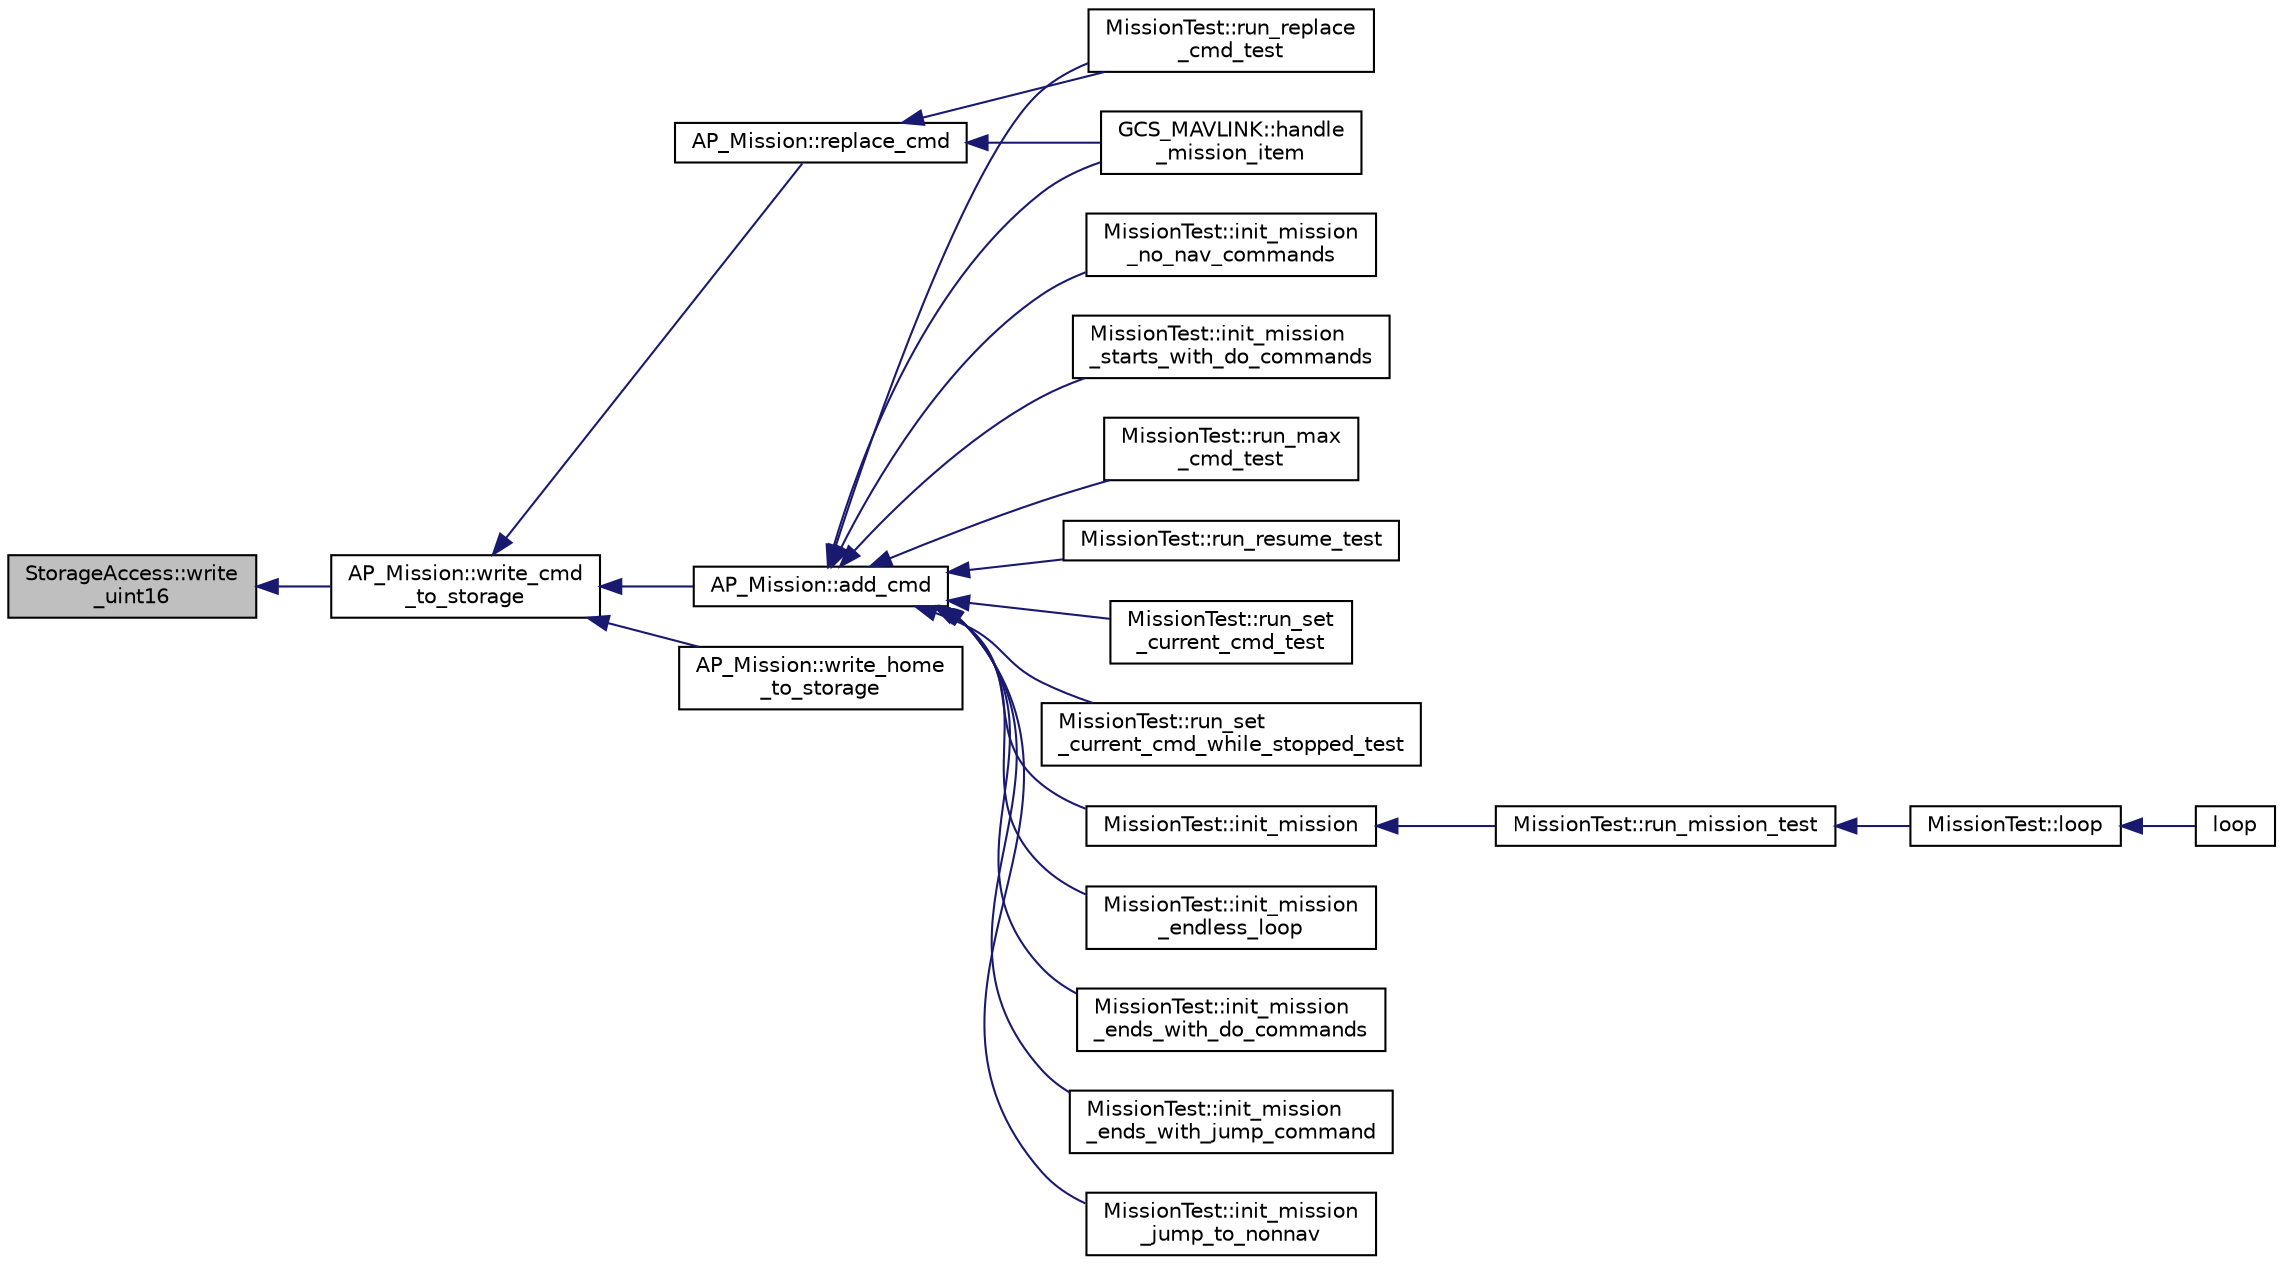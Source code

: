 digraph "StorageAccess::write_uint16"
{
 // INTERACTIVE_SVG=YES
  edge [fontname="Helvetica",fontsize="10",labelfontname="Helvetica",labelfontsize="10"];
  node [fontname="Helvetica",fontsize="10",shape=record];
  rankdir="LR";
  Node1 [label="StorageAccess::write\l_uint16",height=0.2,width=0.4,color="black", fillcolor="grey75", style="filled", fontcolor="black"];
  Node1 -> Node2 [dir="back",color="midnightblue",fontsize="10",style="solid",fontname="Helvetica"];
  Node2 [label="AP_Mission::write_cmd\l_to_storage",height=0.2,width=0.4,color="black", fillcolor="white", style="filled",URL="$classAP__Mission.html#ac4932881a8fd593be65dffd1811cb0dc"];
  Node2 -> Node3 [dir="back",color="midnightblue",fontsize="10",style="solid",fontname="Helvetica"];
  Node3 [label="AP_Mission::add_cmd",height=0.2,width=0.4,color="black", fillcolor="white", style="filled",URL="$classAP__Mission.html#ac4c73bdc284bb26ca56cd8253d6c3cdd"];
  Node3 -> Node4 [dir="back",color="midnightblue",fontsize="10",style="solid",fontname="Helvetica"];
  Node4 [label="GCS_MAVLINK::handle\l_mission_item",height=0.2,width=0.4,color="black", fillcolor="white", style="filled",URL="$classGCS__MAVLINK.html#a143a91427102a9aea995d10bad67f435"];
  Node3 -> Node5 [dir="back",color="midnightblue",fontsize="10",style="solid",fontname="Helvetica"];
  Node5 [label="MissionTest::init_mission",height=0.2,width=0.4,color="black", fillcolor="white", style="filled",URL="$classMissionTest.html#a7ca0e5d432a02e97dbcef60c633a5e4d"];
  Node5 -> Node6 [dir="back",color="midnightblue",fontsize="10",style="solid",fontname="Helvetica"];
  Node6 [label="MissionTest::run_mission_test",height=0.2,width=0.4,color="black", fillcolor="white", style="filled",URL="$classMissionTest.html#a2161685b1b75329ff76bc4243518212d"];
  Node6 -> Node7 [dir="back",color="midnightblue",fontsize="10",style="solid",fontname="Helvetica"];
  Node7 [label="MissionTest::loop",height=0.2,width=0.4,color="black", fillcolor="white", style="filled",URL="$classMissionTest.html#ab2537e6e678a9468a69cd09f0296aeca"];
  Node7 -> Node8 [dir="back",color="midnightblue",fontsize="10",style="solid",fontname="Helvetica"];
  Node8 [label="loop",height=0.2,width=0.4,color="black", fillcolor="white", style="filled",URL="$AP__Mission__test_8cpp.html#a0b33edabd7f1c4e4a0bf32c67269be2f"];
  Node3 -> Node9 [dir="back",color="midnightblue",fontsize="10",style="solid",fontname="Helvetica"];
  Node9 [label="MissionTest::init_mission\l_endless_loop",height=0.2,width=0.4,color="black", fillcolor="white", style="filled",URL="$classMissionTest.html#a6b146fdb2cae5e245fe3808dc105dc29"];
  Node3 -> Node10 [dir="back",color="midnightblue",fontsize="10",style="solid",fontname="Helvetica"];
  Node10 [label="MissionTest::init_mission\l_ends_with_do_commands",height=0.2,width=0.4,color="black", fillcolor="white", style="filled",URL="$classMissionTest.html#a7e2eedf038693bf48fdf89a95cc6ea79"];
  Node3 -> Node11 [dir="back",color="midnightblue",fontsize="10",style="solid",fontname="Helvetica"];
  Node11 [label="MissionTest::init_mission\l_ends_with_jump_command",height=0.2,width=0.4,color="black", fillcolor="white", style="filled",URL="$classMissionTest.html#afed49d80b7fadb3302603502bbc4c37c"];
  Node3 -> Node12 [dir="back",color="midnightblue",fontsize="10",style="solid",fontname="Helvetica"];
  Node12 [label="MissionTest::init_mission\l_jump_to_nonnav",height=0.2,width=0.4,color="black", fillcolor="white", style="filled",URL="$classMissionTest.html#a672f7a7656e9f3bb6c0de5515a06ca42"];
  Node3 -> Node13 [dir="back",color="midnightblue",fontsize="10",style="solid",fontname="Helvetica"];
  Node13 [label="MissionTest::init_mission\l_no_nav_commands",height=0.2,width=0.4,color="black", fillcolor="white", style="filled",URL="$classMissionTest.html#acbcce9d917e5f61b8a6c60a4ba798a12"];
  Node3 -> Node14 [dir="back",color="midnightblue",fontsize="10",style="solid",fontname="Helvetica"];
  Node14 [label="MissionTest::init_mission\l_starts_with_do_commands",height=0.2,width=0.4,color="black", fillcolor="white", style="filled",URL="$classMissionTest.html#a0c632081f8a501a55701c67391ae0e98"];
  Node3 -> Node15 [dir="back",color="midnightblue",fontsize="10",style="solid",fontname="Helvetica"];
  Node15 [label="MissionTest::run_max\l_cmd_test",height=0.2,width=0.4,color="black", fillcolor="white", style="filled",URL="$classMissionTest.html#a5dcc045a9ce939fcc7b0735550f92482"];
  Node3 -> Node16 [dir="back",color="midnightblue",fontsize="10",style="solid",fontname="Helvetica"];
  Node16 [label="MissionTest::run_replace\l_cmd_test",height=0.2,width=0.4,color="black", fillcolor="white", style="filled",URL="$classMissionTest.html#a4b79b27fab75a4a63dc41e09a16a5442"];
  Node3 -> Node17 [dir="back",color="midnightblue",fontsize="10",style="solid",fontname="Helvetica"];
  Node17 [label="MissionTest::run_resume_test",height=0.2,width=0.4,color="black", fillcolor="white", style="filled",URL="$classMissionTest.html#af8b75f25f2b1c7fdd51ab19c4ee42ec8"];
  Node3 -> Node18 [dir="back",color="midnightblue",fontsize="10",style="solid",fontname="Helvetica"];
  Node18 [label="MissionTest::run_set\l_current_cmd_test",height=0.2,width=0.4,color="black", fillcolor="white", style="filled",URL="$classMissionTest.html#a16309b0065fe78128c95f5f8cc5f210e"];
  Node3 -> Node19 [dir="back",color="midnightblue",fontsize="10",style="solid",fontname="Helvetica"];
  Node19 [label="MissionTest::run_set\l_current_cmd_while_stopped_test",height=0.2,width=0.4,color="black", fillcolor="white", style="filled",URL="$classMissionTest.html#aa5175c099befd271fcc279deb7e28b06"];
  Node2 -> Node20 [dir="back",color="midnightblue",fontsize="10",style="solid",fontname="Helvetica"];
  Node20 [label="AP_Mission::replace_cmd",height=0.2,width=0.4,color="black", fillcolor="white", style="filled",URL="$classAP__Mission.html#ab3d1b5b313866063e8318ed4f6fc81ff"];
  Node20 -> Node4 [dir="back",color="midnightblue",fontsize="10",style="solid",fontname="Helvetica"];
  Node20 -> Node16 [dir="back",color="midnightblue",fontsize="10",style="solid",fontname="Helvetica"];
  Node2 -> Node21 [dir="back",color="midnightblue",fontsize="10",style="solid",fontname="Helvetica"];
  Node21 [label="AP_Mission::write_home\l_to_storage",height=0.2,width=0.4,color="black", fillcolor="white", style="filled",URL="$classAP__Mission.html#a61244abc77366c7d3bff1cf4e23c7e77"];
}
